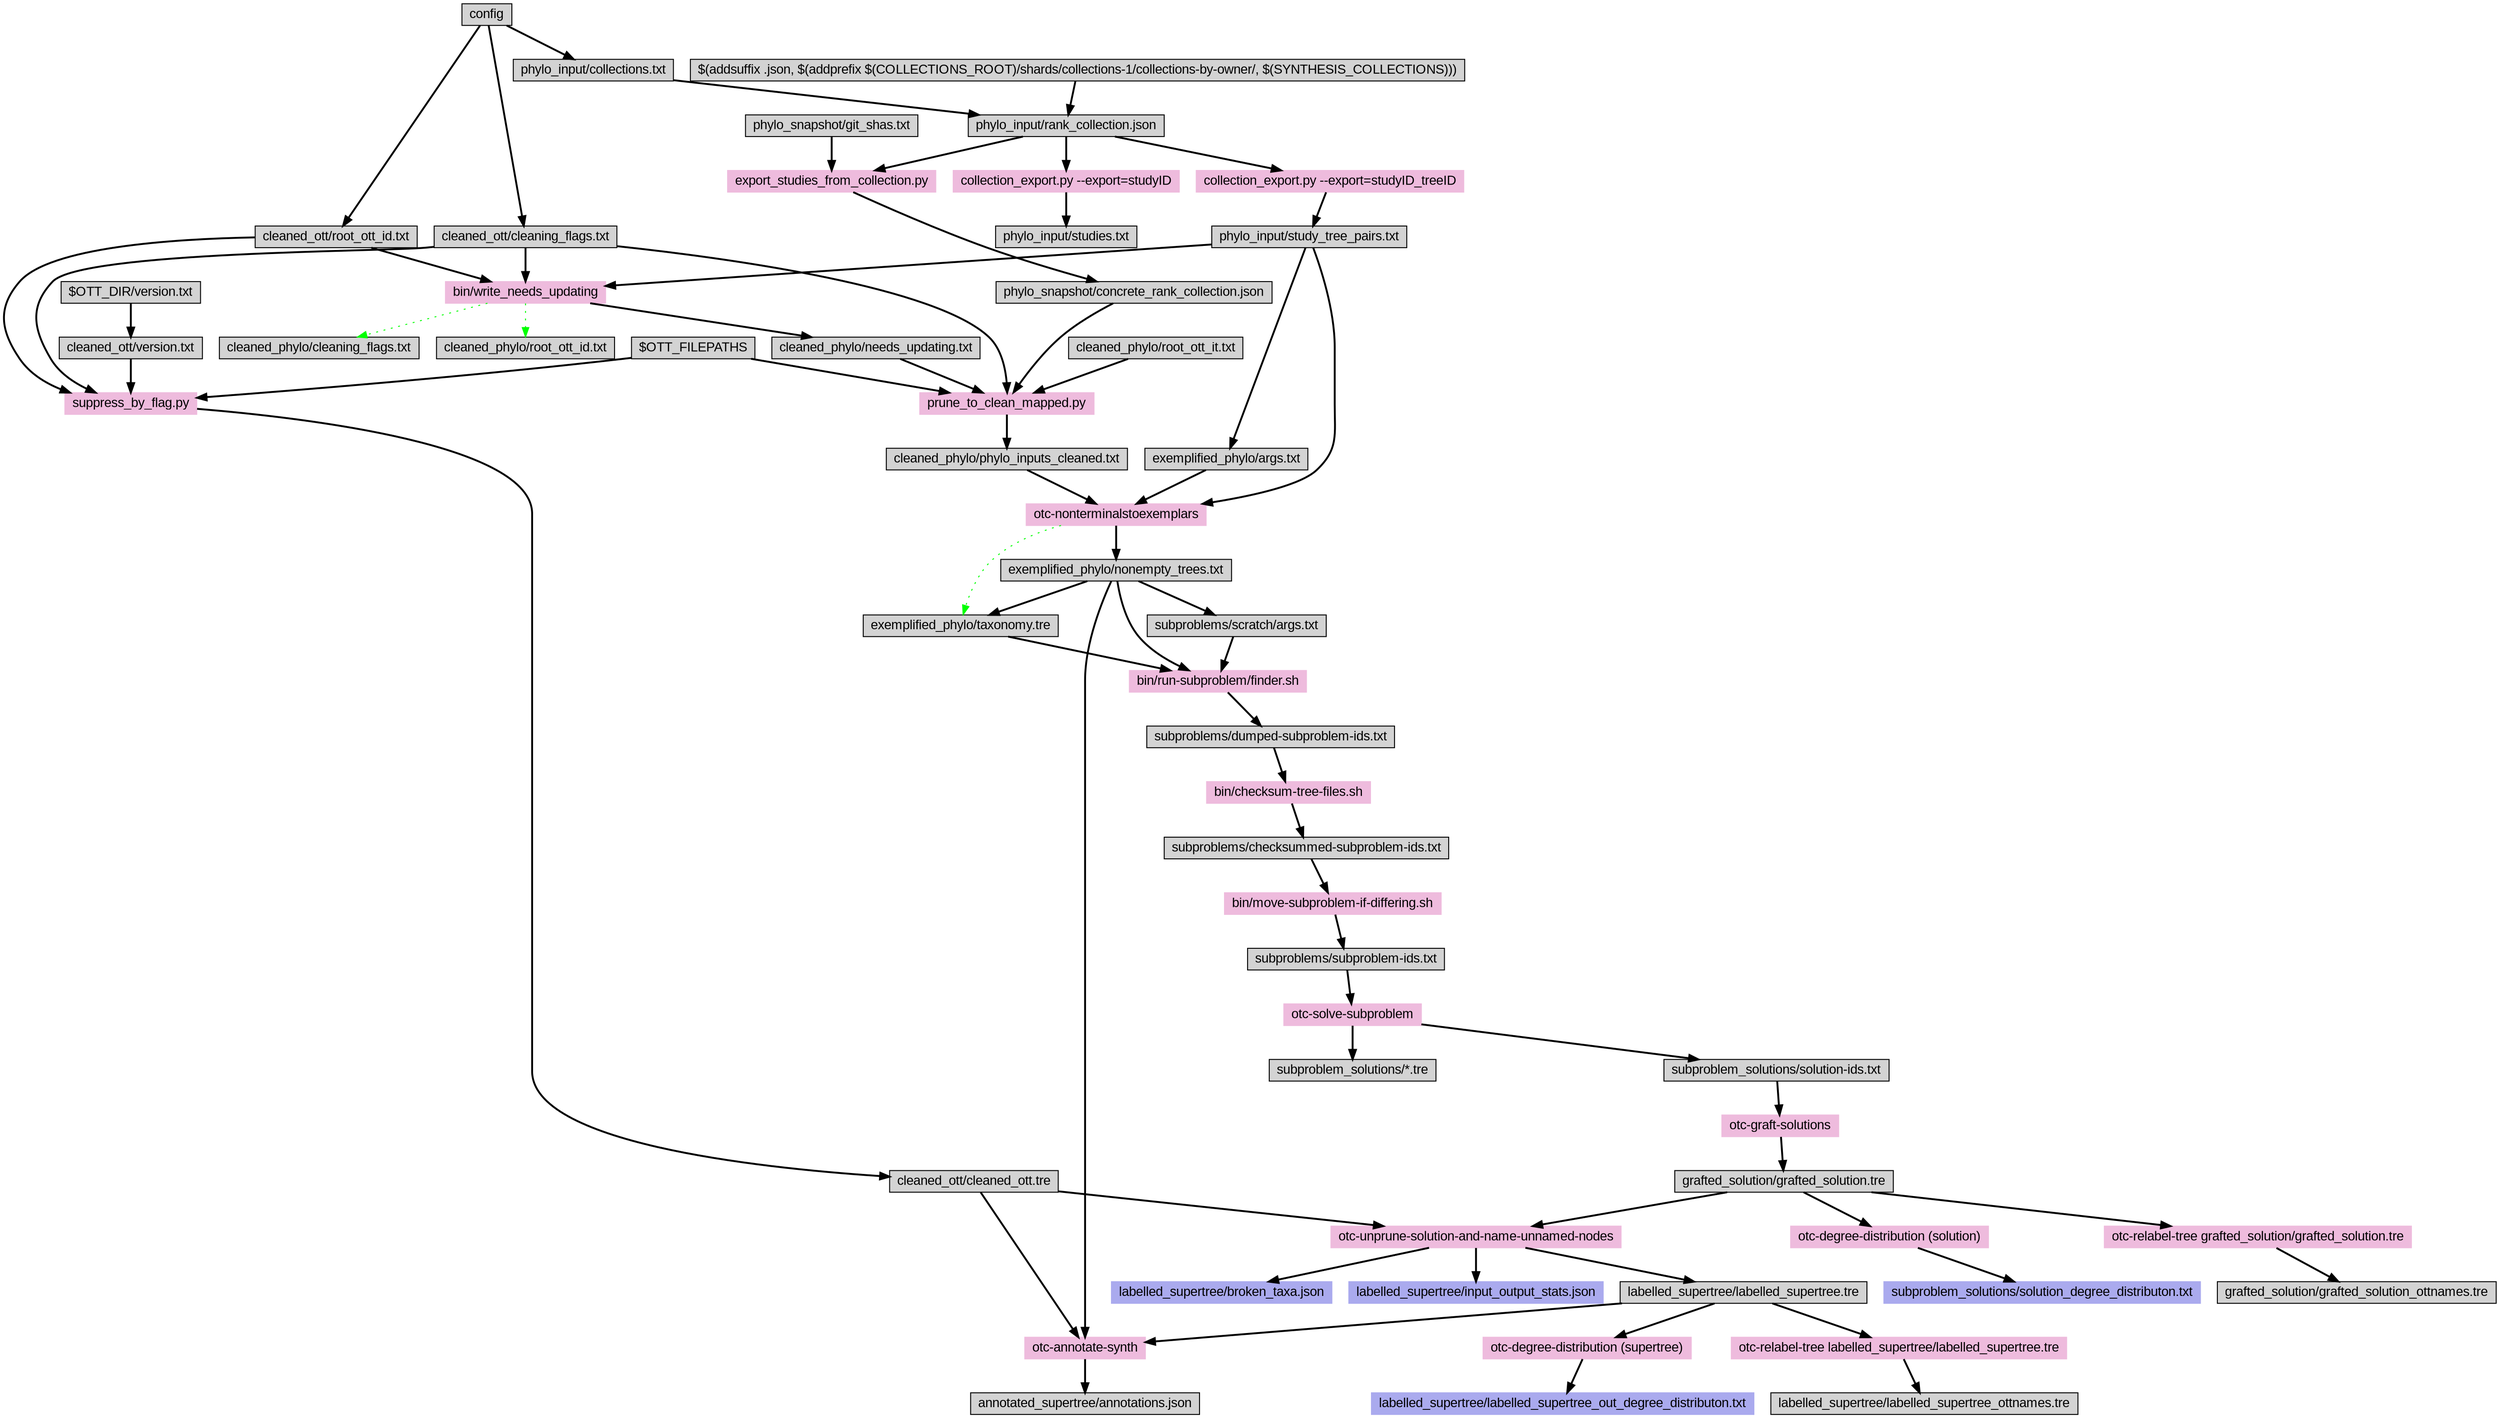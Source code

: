 digraph "make" {
graph [ranksep=0.25, fontname=Arial,  nodesep=0.25, ranksep=0.5];
node [fontname=Arial, style=filled, height=0, width=0, shape=box];
edge [style="setlinewidth(2)"];

config -> "cleaned_ott/root_ott_id.txt"
config -> "cleaned_ott/cleaning_flags.txt"
"$OTT_DIR/version.txt" -> "cleaned_ott/version.txt"

"phylo_input/study_tree_pairs.txt" -> "exemplified_phylo/args.txt"

"phylo_input/study_tree_pairs.txt" -> "otc-nonterminalstoexemplars"
"exemplified_phylo/args.txt" -> "otc-nonterminalstoexemplars"
"cleaned_phylo/phylo_inputs_cleaned.txt" -> "otc-nonterminalstoexemplars"
"otc-nonterminalstoexemplars" -> "exemplified_phylo/nonempty_trees.txt"
"otc-nonterminalstoexemplars" -> "exemplified_phylo/taxonomy.tre" [color=green style=dotted]
"otc-nonterminalstoexemplars"  [style=filled, color="#EEBBDD"]

"exemplified_phylo/nonempty_trees.txt" -> "exemplified_phylo/taxonomy.tre"

"$OTT_FILEPATHS" -> "suppress_by_flag.py"
"cleaned_ott/version.txt" ->  "suppress_by_flag.py"
"cleaned_ott/cleaning_flags.txt" ->  "suppress_by_flag.py"
"cleaned_ott/root_ott_id.txt" ->  "suppress_by_flag.py"
"suppress_by_flag.py" [style=filled, color="#EEBBDD"]
"suppress_by_flag.py" -> "cleaned_ott/cleaned_ott.tre"

"$(addsuffix .json, $(addprefix $(COLLECTIONS_ROOT)/shards/collections-1/collections-by-owner/, $(SYNTHESIS_COLLECTIONS)))" -> "phylo_input/rank_collection.json"

"phylo_input/rank_collection.json" -> "collection_export.py --export=studyID"
"collection_export.py --export=studyID" -> "phylo_input/studies.txt"
"collection_export.py --export=studyID" [style=filled, color="#EEBBDD"]

"phylo_input/rank_collection.json" -> "collection_export.py --export=studyID_treeID"
"collection_export.py --export=studyID_treeID" -> "phylo_input/study_tree_pairs.txt"
"collection_export.py --export=studyID_treeID" [style=filled, color="#EEBBDD"]

"phylo_snapshot/git_shas.txt"

"phylo_snapshot/git_shas.txt" ->  "export_studies_from_collection.py"
"phylo_input/rank_collection.json" -> "export_studies_from_collection.py"
"export_studies_from_collection.py" -> "phylo_snapshot/concrete_rank_collection.json"
"export_studies_from_collection.py"  [style=filled, color="#EEBBDD"]

"cleaned_ott/cleaning_flags.txt" -> "bin/write_needs_updating"
"cleaned_ott/root_ott_id.txt" -> "bin/write_needs_updating"
"phylo_input/study_tree_pairs.txt" -> "bin/write_needs_updating"
"bin/write_needs_updating" -> "cleaned_phylo/needs_updating.txt"
"bin/write_needs_updating" -> "cleaned_phylo/cleaning_flags.txt"  [color=green style=dotted]
"bin/write_needs_updating" -> "cleaned_phylo/root_ott_id.txt"  [color=green style=dotted]
"bin/write_needs_updating"   [style=filled, color="#EEBBDD"]

"cleaned_phylo/needs_updating.txt" -> "prune_to_clean_mapped.py"
"cleaned_ott/cleaning_flags.txt" -> "prune_to_clean_mapped.py"
"cleaned_phylo/root_ott_it.txt" -> "prune_to_clean_mapped.py"
"$OTT_FILEPATHS" -> "prune_to_clean_mapped.py"
"phylo_snapshot/concrete_rank_collection.json" -> "prune_to_clean_mapped.py"
"prune_to_clean_mapped.py"  [style=filled, color="#EEBBDD"]
"prune_to_clean_mapped.py" -> "cleaned_phylo/phylo_inputs_cleaned.txt"


config -> "phylo_input/collections.txt"
"phylo_input/collections.txt" -> "phylo_input/rank_collection.json"
# here is where we need to depend on whether the collections have changed!

"exemplified_phylo/nonempty_trees.txt" -> "subproblems/scratch/args.txt"

"exemplified_phylo/taxonomy.tre" -> "bin/run-subproblem/finder.sh"
"subproblems/scratch/args.txt" -> "bin/run-subproblem/finder.sh"
"exemplified_phylo/nonempty_trees.txt" -> "bin/run-subproblem/finder.sh"
"bin/run-subproblem/finder.sh" [style=filled, color="#EEBBDD"]
"bin/run-subproblem/finder.sh" -> "subproblems/dumped-subproblem-ids.txt"

"subproblems/dumped-subproblem-ids.txt" -> "bin/checksum-tree-files.sh" 
"bin/checksum-tree-files.sh" [style=filled, color="#EEBBDD"]
"bin/checksum-tree-files.sh" -> "subproblems/checksummed-subproblem-ids.txt"


"subproblems/checksummed-subproblem-ids.txt" -> "bin/move-subproblem-if-differing.sh" 
"bin/move-subproblem-if-differing.sh" [style=filled, color="#EEBBDD"]
"bin/move-subproblem-if-differing.sh" -> "subproblems/subproblem-ids.txt"

"subproblems/subproblem-ids.txt" -> "otc-solve-subproblem"
"otc-solve-subproblem" [style=filled, color="#EEBBDD"]
"otc-solve-subproblem" -> "subproblem_solutions/*.tre"
"otc-solve-subproblem" -> "subproblem_solutions/solution-ids.txt"
"subproblem_solutions/solution-ids.txt"

"subproblem_solutions/solution-ids.txt" -> "otc-graft-solutions"
"otc-graft-solutions" [style=filled, color="#EEBBDD"]
"otc-graft-solutions" -> "grafted_solution/grafted_solution.tre"

"grafted_solution/grafted_solution.tre" -> "otc-relabel-tree grafted_solution/grafted_solution.tre"
"otc-relabel-tree grafted_solution/grafted_solution.tre" [style=filled, color="#EEBBDD"]
"otc-relabel-tree grafted_solution/grafted_solution.tre" -> "grafted_solution/grafted_solution_ottnames.tre"

"cleaned_ott/cleaned_ott.tre" -> "otc-unprune-solution-and-name-unnamed-nodes"
"grafted_solution/grafted_solution.tre" -> "otc-unprune-solution-and-name-unnamed-nodes"
"otc-unprune-solution-and-name-unnamed-nodes" [style=filled, color="#EEBBDD"]
"otc-unprune-solution-and-name-unnamed-nodes" -> "labelled_supertree/labelled_supertree.tre"
"otc-unprune-solution-and-name-unnamed-nodes" -> "labelled_supertree/broken_taxa.json"
"otc-unprune-solution-and-name-unnamed-nodes" -> "labelled_supertree/input_output_stats.json"
"labelled_supertree/broken_taxa.json" [color="#AAAAEE"]
"labelled_supertree/input_output_stats.json" [color="#AAAAEE"]

#"cleaned_ott/cleaned_ott.tre" -> "otc-unprune-solution"
#"grafted_solution/grafted_solution.tre" -> "otc-unprune-solution"
#"otc-unprune-solution" [style=filled, color="#EEBBDD"]
#"otc-unprune-solution" -> "full_supertree/full_supertree.tre"

#"full_supertree/full_supertree.tre" -> "otc-name-unnamed-nodes"
#"otc-name-unnamed-nodes" [style=filled, color="#EEBBDD"]
#"otc-name-unnamed-nodes" -> "labelled_supertree/labelled_supertree.tre"



"labelled_supertree/labelled_supertree.tre" -> "otc-relabel-tree labelled_supertree/labelled_supertree.tre"
"otc-relabel-tree labelled_supertree/labelled_supertree.tre" [style=filled, color="#EEBBDD"]
"otc-relabel-tree labelled_supertree/labelled_supertree.tre" -> "labelled_supertree/labelled_supertree_ottnames.tre"

"cleaned_ott/cleaned_ott.tre" -> "otc-annotate-synth"
"labelled_supertree/labelled_supertree.tre" -> "otc-annotate-synth"
"exemplified_phylo/nonempty_trees.txt" -> "otc-annotate-synth"
"otc-annotate-synth" [style=filled, color="#EEBBDD"]
"otc-annotate-synth" -> "annotated_supertree/annotations.json"

"grafted_solution/grafted_solution.tre" -> "otc-degree-distribution (solution)"
"otc-degree-distribution (solution)" [style=filled, color="#EEBBDD"]
"otc-degree-distribution (solution)" -> "subproblem_solutions/solution_degree_distributon.txt"
"subproblem_solutions/solution_degree_distributon.txt" [color="#AAAAEE"]

"labelled_supertree/labelled_supertree.tre" -> "otc-degree-distribution (supertree)"
"otc-degree-distribution (supertree)" [style=filled, color="#EEBBDD"]
"otc-degree-distribution (supertree)" -> "labelled_supertree/labelled_supertree_out_degree_distributon.txt"
"labelled_supertree/labelled_supertree_out_degree_distributon.txt" [color="#AAAAEE"]
}